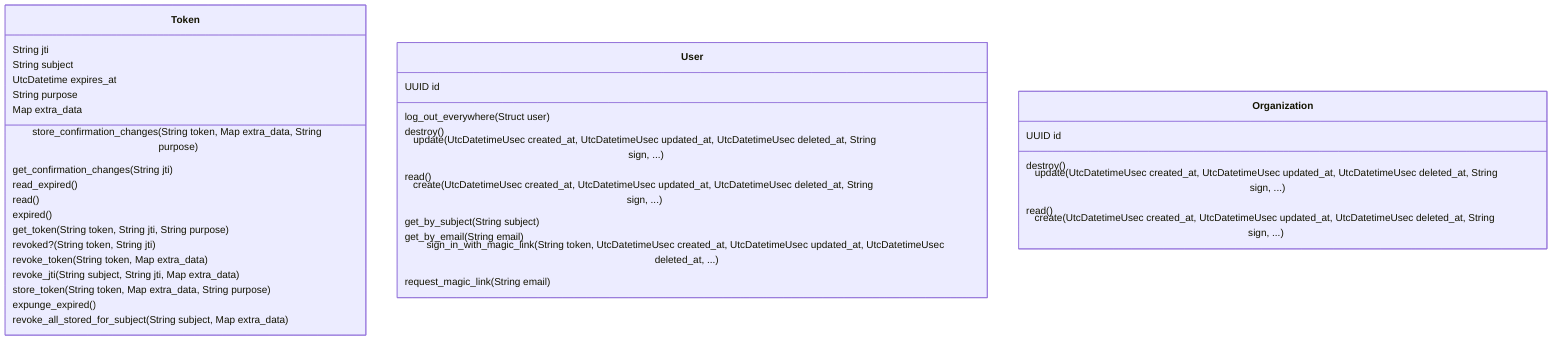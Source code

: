 classDiagram
    class Token {
        String jti
        String subject
        UtcDatetime expires_at
        String purpose
        Map extra_data
        store_confirmation_changes(String token, Map extra_data, String purpose)
        get_confirmation_changes(String jti)
        read_expired()
        read()
        expired()
        get_token(String token, String jti, String purpose)
        revoked?(String token, String jti)
        revoke_token(String token, Map extra_data)
        revoke_jti(String subject, String jti, Map extra_data)
        store_token(String token, Map extra_data, String purpose)
        expunge_expired()
        revoke_all_stored_for_subject(String subject, Map extra_data)
    }
    class User {
        UUID id
        log_out_everywhere(Struct user)
        destroy()
        update(UtcDatetimeUsec created_at, UtcDatetimeUsec updated_at, UtcDatetimeUsec deleted_at, String sign, ...)
        read()
        create(UtcDatetimeUsec created_at, UtcDatetimeUsec updated_at, UtcDatetimeUsec deleted_at, String sign, ...)
        get_by_subject(String subject)
        get_by_email(String email)
        sign_in_with_magic_link(String token, UtcDatetimeUsec created_at, UtcDatetimeUsec updated_at, UtcDatetimeUsec deleted_at, ...)
        request_magic_link(String email)
    }
    class Organization {
        UUID id
        destroy()
        update(UtcDatetimeUsec created_at, UtcDatetimeUsec updated_at, UtcDatetimeUsec deleted_at, String sign, ...)
        read()
        create(UtcDatetimeUsec created_at, UtcDatetimeUsec updated_at, UtcDatetimeUsec deleted_at, String sign, ...)
    }